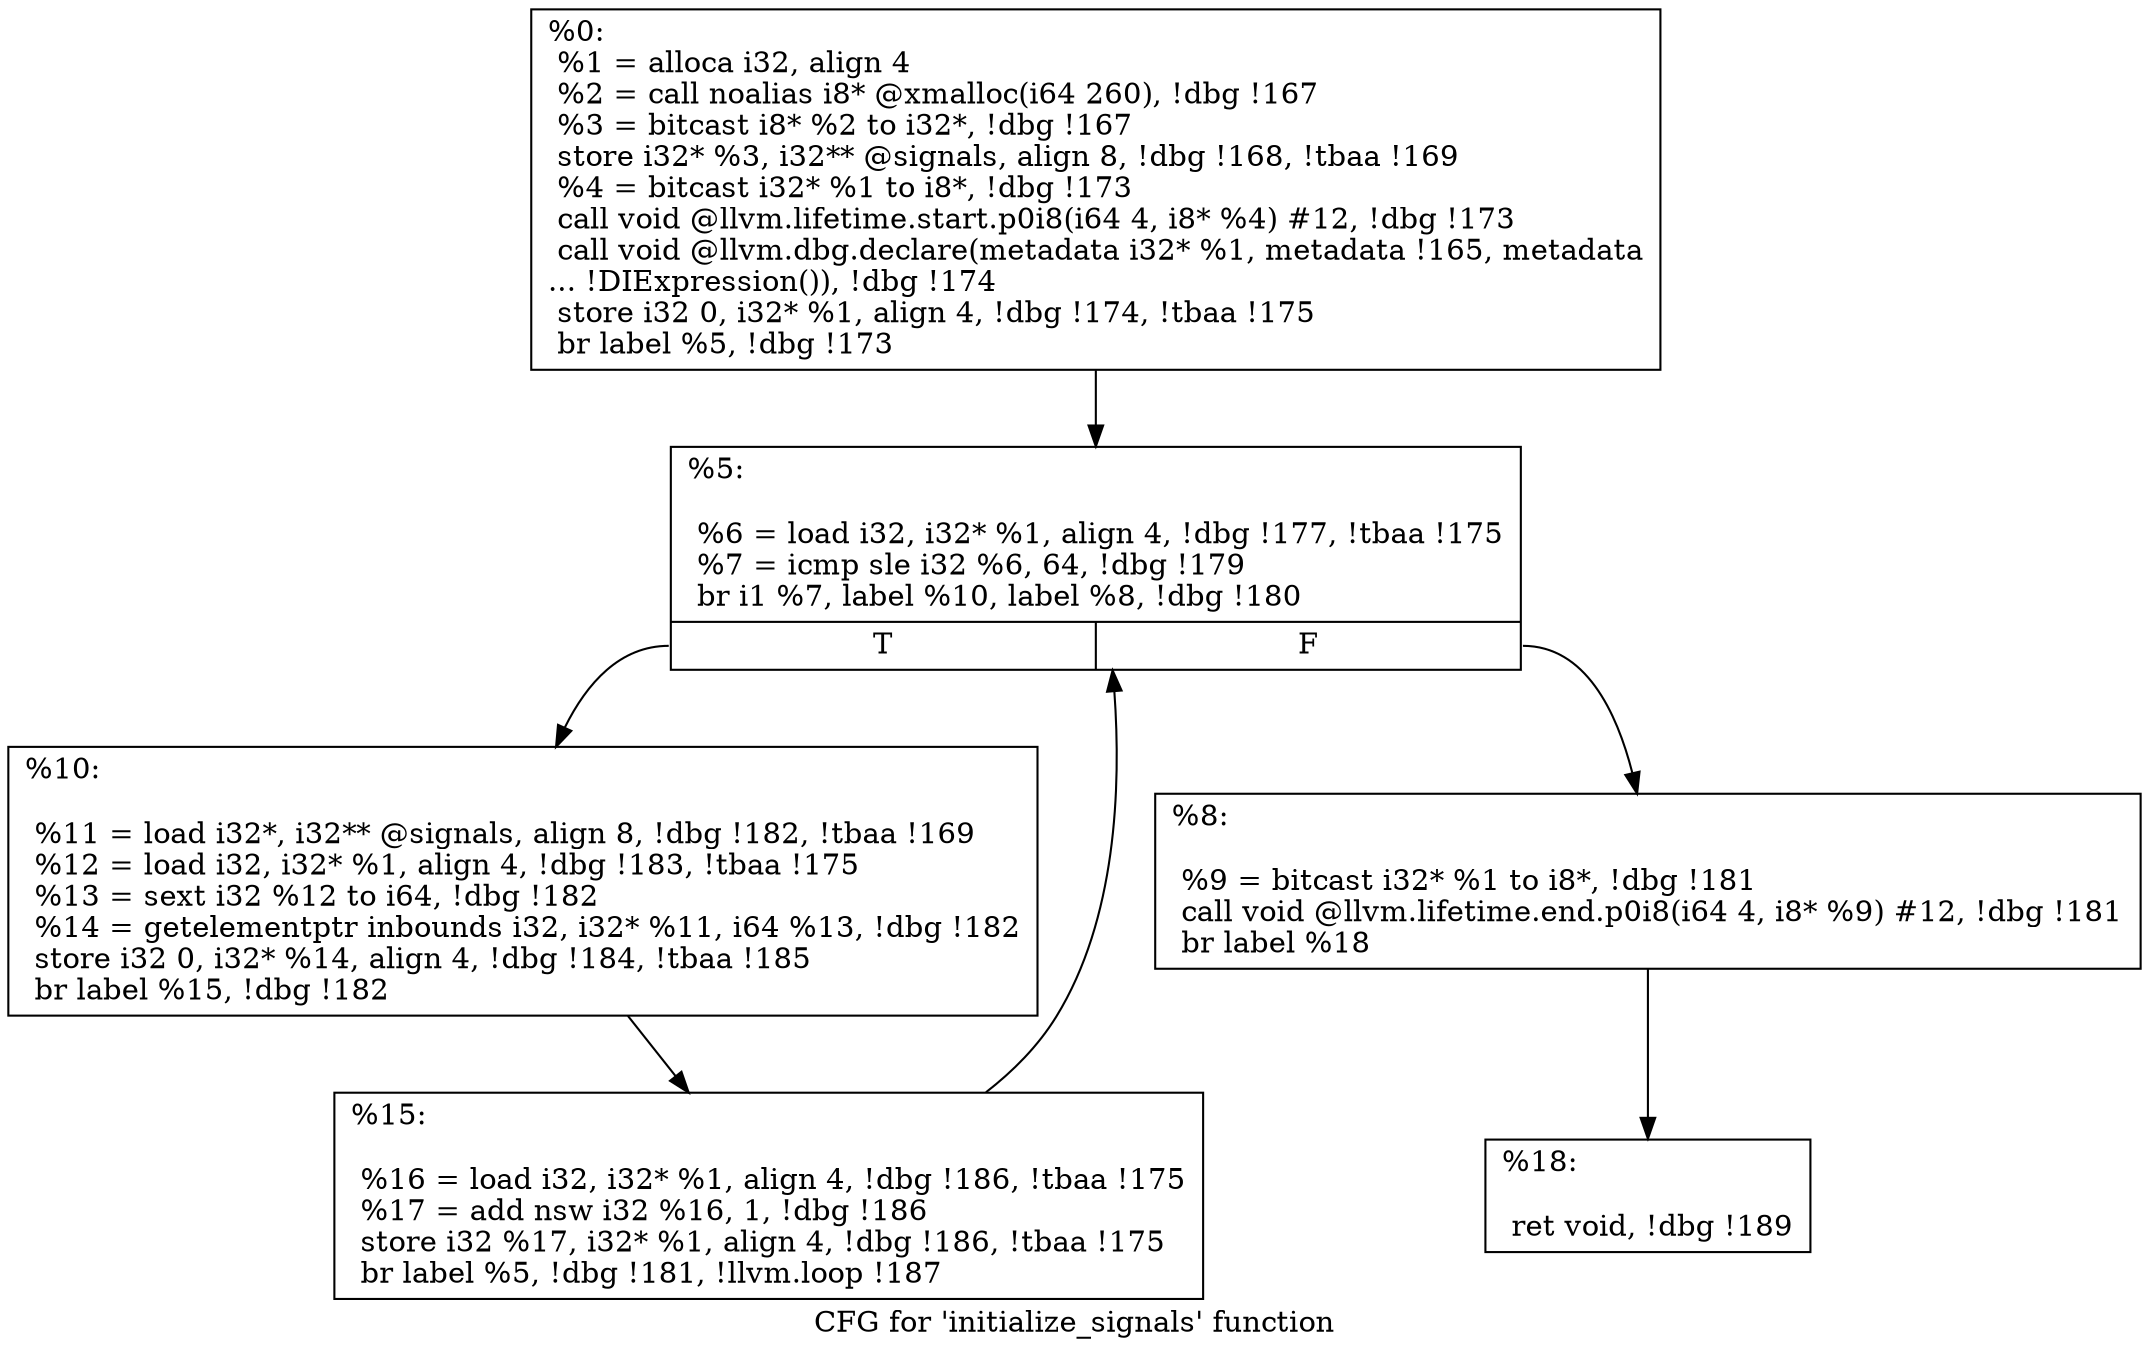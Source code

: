digraph "CFG for 'initialize_signals' function" {
	label="CFG for 'initialize_signals' function";

	Node0x21120d0 [shape=record,label="{%0:\l  %1 = alloca i32, align 4\l  %2 = call noalias i8* @xmalloc(i64 260), !dbg !167\l  %3 = bitcast i8* %2 to i32*, !dbg !167\l  store i32* %3, i32** @signals, align 8, !dbg !168, !tbaa !169\l  %4 = bitcast i32* %1 to i8*, !dbg !173\l  call void @llvm.lifetime.start.p0i8(i64 4, i8* %4) #12, !dbg !173\l  call void @llvm.dbg.declare(metadata i32* %1, metadata !165, metadata\l... !DIExpression()), !dbg !174\l  store i32 0, i32* %1, align 4, !dbg !174, !tbaa !175\l  br label %5, !dbg !173\l}"];
	Node0x21120d0 -> Node0x2112980;
	Node0x2112980 [shape=record,label="{%5:\l\l  %6 = load i32, i32* %1, align 4, !dbg !177, !tbaa !175\l  %7 = icmp sle i32 %6, 64, !dbg !179\l  br i1 %7, label %10, label %8, !dbg !180\l|{<s0>T|<s1>F}}"];
	Node0x2112980:s0 -> Node0x2112a20;
	Node0x2112980:s1 -> Node0x21129d0;
	Node0x21129d0 [shape=record,label="{%8:\l\l  %9 = bitcast i32* %1 to i8*, !dbg !181\l  call void @llvm.lifetime.end.p0i8(i64 4, i8* %9) #12, !dbg !181\l  br label %18\l}"];
	Node0x21129d0 -> Node0x2112ac0;
	Node0x2112a20 [shape=record,label="{%10:\l\l  %11 = load i32*, i32** @signals, align 8, !dbg !182, !tbaa !169\l  %12 = load i32, i32* %1, align 4, !dbg !183, !tbaa !175\l  %13 = sext i32 %12 to i64, !dbg !182\l  %14 = getelementptr inbounds i32, i32* %11, i64 %13, !dbg !182\l  store i32 0, i32* %14, align 4, !dbg !184, !tbaa !185\l  br label %15, !dbg !182\l}"];
	Node0x2112a20 -> Node0x2112a70;
	Node0x2112a70 [shape=record,label="{%15:\l\l  %16 = load i32, i32* %1, align 4, !dbg !186, !tbaa !175\l  %17 = add nsw i32 %16, 1, !dbg !186\l  store i32 %17, i32* %1, align 4, !dbg !186, !tbaa !175\l  br label %5, !dbg !181, !llvm.loop !187\l}"];
	Node0x2112a70 -> Node0x2112980;
	Node0x2112ac0 [shape=record,label="{%18:\l\l  ret void, !dbg !189\l}"];
}
